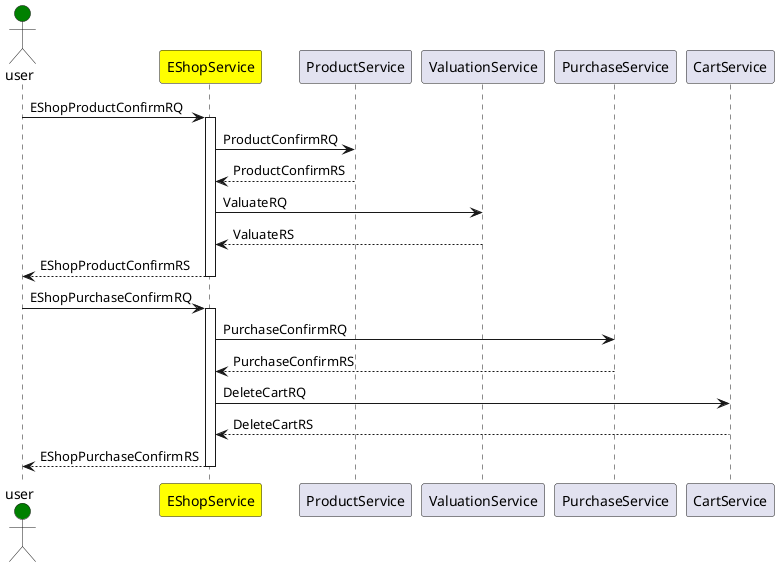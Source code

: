 @startuml

actor user #green
participant EShopService #yellow

user -> EShopService : EShopProductConfirmRQ
activate EShopService

EShopService -> ProductService : ProductConfirmRQ
ProductService --> EShopService : ProductConfirmRS

EShopService -> ValuationService : ValuateRQ
ValuationService --> EShopService : ValuateRS

EShopService --> user : EShopProductConfirmRS
deactivate EShopService

user -> EShopService : EShopPurchaseConfirmRQ
activate EShopService

EShopService -> PurchaseService : PurchaseConfirmRQ
PurchaseService --> EShopService : PurchaseConfirmRS

EShopService -> CartService : DeleteCartRQ
CartService --> EShopService : DeleteCartRS

EShopService --> user : EShopPurchaseConfirmRS
deactivate EShopService



@enduml